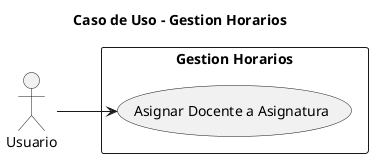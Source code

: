 @startuml
title Caso de Uso - Gestion Horarios

left to right direction
actor Usuario as cust

rectangle "Gestion Horarios" {
    usecase "Asignar Docente a Asignatura" as OP1
}

cust --> OP1
@enduml